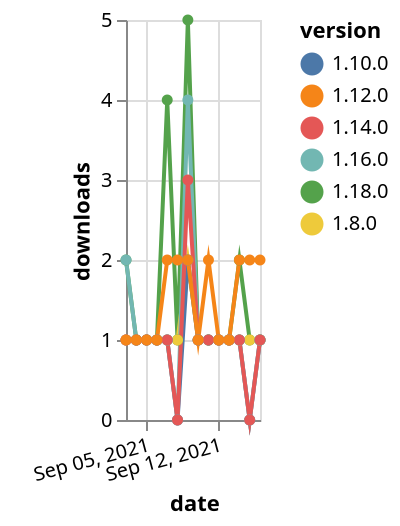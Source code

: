{"$schema": "https://vega.github.io/schema/vega-lite/v5.json", "description": "A simple bar chart with embedded data.", "data": {"values": [{"date": "2021-09-03", "total": 143, "delta": 2, "version": "1.18.0"}, {"date": "2021-09-04", "total": 144, "delta": 1, "version": "1.18.0"}, {"date": "2021-09-05", "total": 145, "delta": 1, "version": "1.18.0"}, {"date": "2021-09-06", "total": 146, "delta": 1, "version": "1.18.0"}, {"date": "2021-09-07", "total": 150, "delta": 4, "version": "1.18.0"}, {"date": "2021-09-08", "total": 151, "delta": 1, "version": "1.18.0"}, {"date": "2021-09-09", "total": 156, "delta": 5, "version": "1.18.0"}, {"date": "2021-09-10", "total": 157, "delta": 1, "version": "1.18.0"}, {"date": "2021-09-11", "total": 158, "delta": 1, "version": "1.18.0"}, {"date": "2021-09-12", "total": 159, "delta": 1, "version": "1.18.0"}, {"date": "2021-09-13", "total": 160, "delta": 1, "version": "1.18.0"}, {"date": "2021-09-14", "total": 162, "delta": 2, "version": "1.18.0"}, {"date": "2021-09-15", "total": 163, "delta": 1, "version": "1.18.0"}, {"date": "2021-09-16", "total": 164, "delta": 1, "version": "1.18.0"}, {"date": "2021-09-03", "total": 578, "delta": 1, "version": "1.8.0"}, {"date": "2021-09-04", "total": 579, "delta": 1, "version": "1.8.0"}, {"date": "2021-09-05", "total": 580, "delta": 1, "version": "1.8.0"}, {"date": "2021-09-06", "total": 581, "delta": 1, "version": "1.8.0"}, {"date": "2021-09-07", "total": 582, "delta": 1, "version": "1.8.0"}, {"date": "2021-09-08", "total": 583, "delta": 1, "version": "1.8.0"}, {"date": "2021-09-09", "total": 585, "delta": 2, "version": "1.8.0"}, {"date": "2021-09-10", "total": 586, "delta": 1, "version": "1.8.0"}, {"date": "2021-09-11", "total": 587, "delta": 1, "version": "1.8.0"}, {"date": "2021-09-12", "total": 588, "delta": 1, "version": "1.8.0"}, {"date": "2021-09-13", "total": 589, "delta": 1, "version": "1.8.0"}, {"date": "2021-09-14", "total": 590, "delta": 1, "version": "1.8.0"}, {"date": "2021-09-15", "total": 591, "delta": 1, "version": "1.8.0"}, {"date": "2021-09-16", "total": 592, "delta": 1, "version": "1.8.0"}, {"date": "2021-09-03", "total": 247, "delta": 1, "version": "1.10.0"}, {"date": "2021-09-04", "total": 248, "delta": 1, "version": "1.10.0"}, {"date": "2021-09-05", "total": 249, "delta": 1, "version": "1.10.0"}, {"date": "2021-09-06", "total": 250, "delta": 1, "version": "1.10.0"}, {"date": "2021-09-07", "total": 251, "delta": 1, "version": "1.10.0"}, {"date": "2021-09-08", "total": 251, "delta": 0, "version": "1.10.0"}, {"date": "2021-09-09", "total": 253, "delta": 2, "version": "1.10.0"}, {"date": "2021-09-10", "total": 254, "delta": 1, "version": "1.10.0"}, {"date": "2021-09-11", "total": 255, "delta": 1, "version": "1.10.0"}, {"date": "2021-09-12", "total": 256, "delta": 1, "version": "1.10.0"}, {"date": "2021-09-13", "total": 257, "delta": 1, "version": "1.10.0"}, {"date": "2021-09-14", "total": 258, "delta": 1, "version": "1.10.0"}, {"date": "2021-09-15", "total": 258, "delta": 0, "version": "1.10.0"}, {"date": "2021-09-16", "total": 259, "delta": 1, "version": "1.10.0"}, {"date": "2021-09-03", "total": 289, "delta": 2, "version": "1.16.0"}, {"date": "2021-09-04", "total": 290, "delta": 1, "version": "1.16.0"}, {"date": "2021-09-05", "total": 291, "delta": 1, "version": "1.16.0"}, {"date": "2021-09-06", "total": 292, "delta": 1, "version": "1.16.0"}, {"date": "2021-09-07", "total": 293, "delta": 1, "version": "1.16.0"}, {"date": "2021-09-08", "total": 293, "delta": 0, "version": "1.16.0"}, {"date": "2021-09-09", "total": 297, "delta": 4, "version": "1.16.0"}, {"date": "2021-09-10", "total": 298, "delta": 1, "version": "1.16.0"}, {"date": "2021-09-11", "total": 299, "delta": 1, "version": "1.16.0"}, {"date": "2021-09-12", "total": 300, "delta": 1, "version": "1.16.0"}, {"date": "2021-09-13", "total": 301, "delta": 1, "version": "1.16.0"}, {"date": "2021-09-14", "total": 302, "delta": 1, "version": "1.16.0"}, {"date": "2021-09-15", "total": 302, "delta": 0, "version": "1.16.0"}, {"date": "2021-09-16", "total": 303, "delta": 1, "version": "1.16.0"}, {"date": "2021-09-03", "total": 198, "delta": 1, "version": "1.14.0"}, {"date": "2021-09-04", "total": 199, "delta": 1, "version": "1.14.0"}, {"date": "2021-09-05", "total": 200, "delta": 1, "version": "1.14.0"}, {"date": "2021-09-06", "total": 201, "delta": 1, "version": "1.14.0"}, {"date": "2021-09-07", "total": 202, "delta": 1, "version": "1.14.0"}, {"date": "2021-09-08", "total": 202, "delta": 0, "version": "1.14.0"}, {"date": "2021-09-09", "total": 205, "delta": 3, "version": "1.14.0"}, {"date": "2021-09-10", "total": 206, "delta": 1, "version": "1.14.0"}, {"date": "2021-09-11", "total": 207, "delta": 1, "version": "1.14.0"}, {"date": "2021-09-12", "total": 208, "delta": 1, "version": "1.14.0"}, {"date": "2021-09-13", "total": 209, "delta": 1, "version": "1.14.0"}, {"date": "2021-09-14", "total": 210, "delta": 1, "version": "1.14.0"}, {"date": "2021-09-15", "total": 210, "delta": 0, "version": "1.14.0"}, {"date": "2021-09-16", "total": 211, "delta": 1, "version": "1.14.0"}, {"date": "2021-09-03", "total": 1125, "delta": 1, "version": "1.12.0"}, {"date": "2021-09-04", "total": 1126, "delta": 1, "version": "1.12.0"}, {"date": "2021-09-05", "total": 1127, "delta": 1, "version": "1.12.0"}, {"date": "2021-09-06", "total": 1128, "delta": 1, "version": "1.12.0"}, {"date": "2021-09-07", "total": 1130, "delta": 2, "version": "1.12.0"}, {"date": "2021-09-08", "total": 1132, "delta": 2, "version": "1.12.0"}, {"date": "2021-09-09", "total": 1134, "delta": 2, "version": "1.12.0"}, {"date": "2021-09-10", "total": 1135, "delta": 1, "version": "1.12.0"}, {"date": "2021-09-11", "total": 1137, "delta": 2, "version": "1.12.0"}, {"date": "2021-09-12", "total": 1138, "delta": 1, "version": "1.12.0"}, {"date": "2021-09-13", "total": 1139, "delta": 1, "version": "1.12.0"}, {"date": "2021-09-14", "total": 1141, "delta": 2, "version": "1.12.0"}, {"date": "2021-09-15", "total": 1143, "delta": 2, "version": "1.12.0"}, {"date": "2021-09-16", "total": 1145, "delta": 2, "version": "1.12.0"}]}, "width": "container", "mark": {"type": "line", "point": {"filled": true}}, "encoding": {"x": {"field": "date", "type": "temporal", "timeUnit": "yearmonthdate", "title": "date", "axis": {"labelAngle": -15}}, "y": {"field": "delta", "type": "quantitative", "title": "downloads"}, "color": {"field": "version", "type": "nominal"}, "tooltip": {"field": "delta"}}}